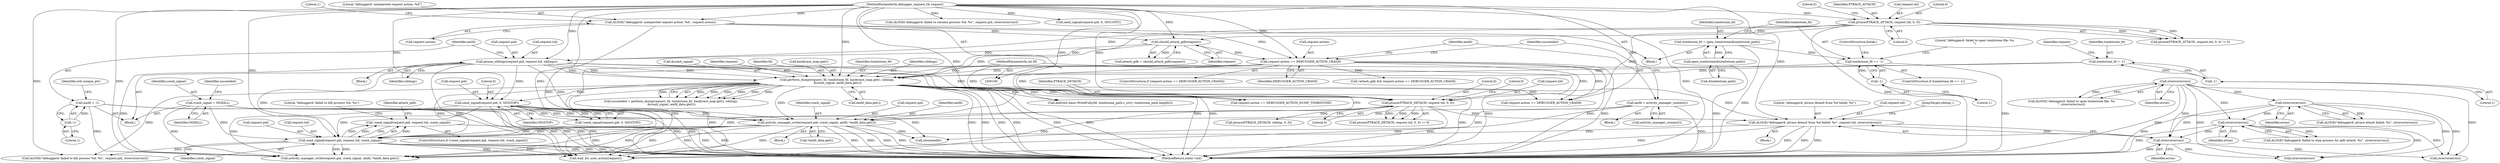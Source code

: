 digraph "1_Android_d7603583f90c2bc6074a4ee2886bd28082d7c65b_1@API" {
"1000326" [label="(Call,!send_signal(request.pid, request.tid, crash_signal))"];
"1000327" [label="(Call,send_signal(request.pid, request.tid, crash_signal))"];
"1000185" [label="(Call,ptrace_siblings(request.pid, request.tid, siblings))"];
"1000165" [label="(Call,should_attach_gdb(request))"];
"1000138" [label="(Call,ALOGE(\"debuggerd: unexpected request action: %d\", request.action))"];
"1000102" [label="(MethodParameterIn,debugger_request_t& request)"];
"1000147" [label="(Call,ptrace(PTRACE_ATTACH, request.tid, 0, 0))"];
"1000232" [label="(Call,perform_dump(request, fd, tombstone_fd, backtrace_map.get(), siblings,\n &crash_signal, amfd_data.get()))"];
"1000205" [label="(Call,request.action == DEBUGGER_ACTION_CRASH)"];
"1000101" [label="(MethodParameterIn,int fd)"];
"1000106" [label="(Call,tombstone_fd = -1)"];
"1000108" [label="(Call,-1)"];
"1000123" [label="(Call,tombstone_fd == -1)"];
"1000117" [label="(Call,tombstone_fd = open_tombstone(&tombstone_path))"];
"1000119" [label="(Call,open_tombstone(&tombstone_path))"];
"1000125" [label="(Call,-1)"];
"1000264" [label="(Call,send_signal(request.pid, 0, SIGSTOP))"];
"1000282" [label="(Call,activity_manager_write(request.pid, crash_signal, amfd, *amfd_data.get()))"];
"1000227" [label="(Call,crash_signal = SIGKILL)"];
"1000211" [label="(Call,amfd = activity_manager_connect())"];
"1000195" [label="(Call,amfd = -1)"];
"1000197" [label="(Call,-1)"];
"1000301" [label="(Call,ALOGE(\"debuggerd: ptrace detach from %d failed: %s\", request.tid, strerror(errno)))"];
"1000292" [label="(Call,ptrace(PTRACE_DETACH, request.tid, 0, 0))"];
"1000306" [label="(Call,strerror(errno))"];
"1000158" [label="(Call,strerror(errno))"];
"1000130" [label="(Call,strerror(errno))"];
"1000273" [label="(Call,strerror(errno))"];
"1000120" [label="(Call,&tombstone_path)"];
"1000227" [label="(Call,crash_signal = SIGKILL)"];
"1000307" [label="(Identifier,errno)"];
"1000365" [label="(Call,ALOGE(\"debuggerd: failed to resume process %d: %s\", request.pid, strerror(errno)))"];
"1000129" [label="(Literal,\"debuggerd: failed to open tombstone file: %s\n\")"];
"1000287" [label="(Identifier,amfd)"];
"1000156" [label="(Call,ALOGE(\"debuggerd: ptrace attach failed: %s\", strerror(errno)))"];
"1000184" [label="(Block,)"];
"1000327" [label="(Call,send_signal(request.pid, request.tid, crash_signal))"];
"1000165" [label="(Call,should_attach_gdb(request))"];
"1000233" [label="(Identifier,request)"];
"1000152" [label="(Literal,0)"];
"1000302" [label="(Literal,\"debuggerd: ptrace detach from %d failed: %s\")"];
"1000269" [label="(Identifier,SIGSTOP)"];
"1000300" [label="(Block,)"];
"1000212" [label="(Identifier,amfd)"];
"1000210" [label="(Block,)"];
"1000139" [label="(Literal,\"debuggerd: unexpected request action: %d\")"];
"1000159" [label="(Identifier,errno)"];
"1000255" [label="(Call,android::base::WriteFully(fd, tombstone_path.c_str(), tombstone_path.length()))"];
"1000186" [label="(Call,request.pid)"];
"1000336" [label="(Call,ALOGE(\"debuggerd: failed to kill process %d: %s\", request.pid, strerror(errno)))"];
"1000297" [label="(Literal,0)"];
"1000200" [label="(Identifier,std::unique_ptr)"];
"1000341" [label="(Call,strerror(errno))"];
"1000106" [label="(Call,tombstone_fd = -1)"];
"1000301" [label="(Call,ALOGE(\"debuggerd: ptrace detach from %d failed: %s\", request.tid, strerror(errno)))"];
"1000328" [label="(Call,request.pid)"];
"1000138" [label="(Call,ALOGE(\"debuggerd: unexpected request action: %d\", request.action))"];
"1000326" [label="(Call,!send_signal(request.pid, request.tid, crash_signal))"];
"1000346" [label="(Call,wait_for_user_action(request))"];
"1000140" [label="(Call,request.action)"];
"1000154" [label="(Literal,0)"];
"1000348" [label="(Call,activity_manager_write(request.pid, crash_signal, amfd, *amfd_data.get()))"];
"1000103" [label="(Block,)"];
"1000117" [label="(Call,tombstone_fd = open_tombstone(&tombstone_path))"];
"1000281" [label="(Block,)"];
"1000274" [label="(Identifier,errno)"];
"1000204" [label="(ControlStructure,if (request.action == DEBUGGER_ACTION_CRASH))"];
"1000234" [label="(Identifier,fd)"];
"1000124" [label="(Identifier,tombstone_fd)"];
"1000288" [label="(Call,*amfd_data.get())"];
"1000147" [label="(Call,ptrace(PTRACE_ATTACH, request.tid, 0, 0))"];
"1000146" [label="(Call,ptrace(PTRACE_ATTACH, request.tid, 0, 0) != 0)"];
"1000273" [label="(Call,strerror(errno))"];
"1000268" [label="(Literal,0)"];
"1000198" [label="(Literal,1)"];
"1000213" [label="(Call,activity_manager_connect())"];
"1000306" [label="(Call,strerror(errno))"];
"1000122" [label="(ControlStructure,if (tombstone_fd == -1))"];
"1000292" [label="(Call,ptrace(PTRACE_DETACH, request.tid, 0, 0))"];
"1000228" [label="(Identifier,crash_signal)"];
"1000331" [label="(Call,request.tid)"];
"1000286" [label="(Identifier,crash_signal)"];
"1000166" [label="(Identifier,request)"];
"1000337" [label="(Literal,\"debuggerd: failed to kill process %d: %s\")"];
"1000128" [label="(Call,ALOGE(\"debuggerd: failed to open tombstone file: %s\n\", strerror(errno)))"];
"1000299" [label="(Literal,0)"];
"1000134" [label="(ControlStructure,break;)"];
"1000240" [label="(Call,amfd_data.get())"];
"1000236" [label="(Call,backtrace_map.get())"];
"1000235" [label="(Identifier,tombstone_fd)"];
"1000196" [label="(Identifier,amfd)"];
"1000334" [label="(Identifier,crash_signal)"];
"1000144" [label="(Literal,1)"];
"1000109" [label="(Literal,1)"];
"1000316" [label="(Call,!attach_gdb && request.action == DEBUGGER_ACTION_CRASH)"];
"1000265" [label="(Call,request.pid)"];
"1000283" [label="(Call,request.pid)"];
"1000126" [label="(Literal,1)"];
"1000153" [label="(Literal,0)"];
"1000303" [label="(Call,request.tid)"];
"1000294" [label="(Call,request.tid)"];
"1000370" [label="(Call,strerror(errno))"];
"1000229" [label="(Identifier,SIGKILL)"];
"1000373" [label="(Call,close(amfd))"];
"1000192" [label="(Identifier,siblings)"];
"1000195" [label="(Call,amfd = -1)"];
"1000231" [label="(Identifier,succeeded)"];
"1000112" [label="(Identifier,request)"];
"1000245" [label="(Call,request.action == DEBUGGER_ACTION_DUMP_TOMBSTONE)"];
"1000131" [label="(Identifier,errno)"];
"1000148" [label="(Identifier,PTRACE_ATTACH)"];
"1000123" [label="(Call,tombstone_fd == -1)"];
"1000298" [label="(Literal,0)"];
"1000271" [label="(Call,ALOGE(\"debuggerd: failed to stop process for gdb attach: %s\", strerror(errno)))"];
"1000237" [label="(Identifier,siblings)"];
"1000209" [label="(Identifier,DEBUGGER_ACTION_CRASH)"];
"1000206" [label="(Call,request.action)"];
"1000205" [label="(Call,request.action == DEBUGGER_ACTION_CRASH)"];
"1000325" [label="(ControlStructure,if (!send_signal(request.pid, request.tid, crash_signal)))"];
"1000185" [label="(Call,ptrace_siblings(request.pid, request.tid, siblings))"];
"1000130" [label="(Call,strerror(errno))"];
"1000238" [label="(Call,&crash_signal)"];
"1000308" [label="(JumpTarget,sibling :)"];
"1000149" [label="(Call,request.tid)"];
"1000102" [label="(MethodParameterIn,debugger_request_t& request)"];
"1000211" [label="(Call,amfd = activity_manager_connect())"];
"1000291" [label="(Call,ptrace(PTRACE_DETACH, request.tid, 0, 0) != 0)"];
"1000197" [label="(Call,-1)"];
"1000101" [label="(MethodParameterIn,int fd)"];
"1000189" [label="(Call,request.tid)"];
"1000232" [label="(Call,perform_dump(request, fd, tombstone_fd, backtrace_map.get(), siblings,\n &crash_signal, amfd_data.get()))"];
"1000118" [label="(Identifier,tombstone_fd)"];
"1000119" [label="(Call,open_tombstone(&tombstone_path))"];
"1000282" [label="(Call,activity_manager_write(request.pid, crash_signal, amfd, *amfd_data.get()))"];
"1000216" [label="(Identifier,succeeded)"];
"1000125" [label="(Call,-1)"];
"1000114" [label="(Block,)"];
"1000358" [label="(Call,send_signal(request.pid, 0, SIGCONT))"];
"1000264" [label="(Call,send_signal(request.pid, 0, SIGSTOP))"];
"1000163" [label="(Call,attach_gdb = should_attach_gdb(request))"];
"1000107" [label="(Identifier,tombstone_fd)"];
"1000310" [label="(Call,ptrace(PTRACE_DETACH, sibling, 0, 0))"];
"1000293" [label="(Identifier,PTRACE_DETACH)"];
"1000378" [label="(MethodReturn,static void)"];
"1000319" [label="(Call,request.action == DEBUGGER_ACTION_CRASH)"];
"1000263" [label="(Call,!send_signal(request.pid, 0, SIGSTOP))"];
"1000158" [label="(Call,strerror(errno))"];
"1000344" [label="(Identifier,attach_gdb)"];
"1000230" [label="(Call,succeeded = perform_dump(request, fd, tombstone_fd, backtrace_map.get(), siblings,\n &crash_signal, amfd_data.get()))"];
"1000108" [label="(Call,-1)"];
"1000326" -> "1000325"  [label="AST: "];
"1000326" -> "1000327"  [label="CFG: "];
"1000327" -> "1000326"  [label="AST: "];
"1000337" -> "1000326"  [label="CFG: "];
"1000344" -> "1000326"  [label="CFG: "];
"1000326" -> "1000378"  [label="DDG: "];
"1000326" -> "1000378"  [label="DDG: "];
"1000327" -> "1000326"  [label="DDG: "];
"1000327" -> "1000326"  [label="DDG: "];
"1000327" -> "1000326"  [label="DDG: "];
"1000327" -> "1000334"  [label="CFG: "];
"1000328" -> "1000327"  [label="AST: "];
"1000331" -> "1000327"  [label="AST: "];
"1000334" -> "1000327"  [label="AST: "];
"1000327" -> "1000378"  [label="DDG: "];
"1000327" -> "1000378"  [label="DDG: "];
"1000327" -> "1000378"  [label="DDG: "];
"1000185" -> "1000327"  [label="DDG: "];
"1000232" -> "1000327"  [label="DDG: "];
"1000264" -> "1000327"  [label="DDG: "];
"1000282" -> "1000327"  [label="DDG: "];
"1000282" -> "1000327"  [label="DDG: "];
"1000102" -> "1000327"  [label="DDG: "];
"1000301" -> "1000327"  [label="DDG: "];
"1000292" -> "1000327"  [label="DDG: "];
"1000227" -> "1000327"  [label="DDG: "];
"1000327" -> "1000336"  [label="DDG: "];
"1000327" -> "1000346"  [label="DDG: "];
"1000327" -> "1000346"  [label="DDG: "];
"1000327" -> "1000348"  [label="DDG: "];
"1000327" -> "1000348"  [label="DDG: "];
"1000185" -> "1000184"  [label="AST: "];
"1000185" -> "1000192"  [label="CFG: "];
"1000186" -> "1000185"  [label="AST: "];
"1000189" -> "1000185"  [label="AST: "];
"1000192" -> "1000185"  [label="AST: "];
"1000196" -> "1000185"  [label="CFG: "];
"1000185" -> "1000378"  [label="DDG: "];
"1000185" -> "1000378"  [label="DDG: "];
"1000165" -> "1000185"  [label="DDG: "];
"1000102" -> "1000185"  [label="DDG: "];
"1000147" -> "1000185"  [label="DDG: "];
"1000185" -> "1000232"  [label="DDG: "];
"1000185" -> "1000232"  [label="DDG: "];
"1000185" -> "1000232"  [label="DDG: "];
"1000185" -> "1000264"  [label="DDG: "];
"1000185" -> "1000282"  [label="DDG: "];
"1000185" -> "1000292"  [label="DDG: "];
"1000185" -> "1000346"  [label="DDG: "];
"1000185" -> "1000348"  [label="DDG: "];
"1000165" -> "1000163"  [label="AST: "];
"1000165" -> "1000166"  [label="CFG: "];
"1000166" -> "1000165"  [label="AST: "];
"1000163" -> "1000165"  [label="CFG: "];
"1000165" -> "1000163"  [label="DDG: "];
"1000138" -> "1000165"  [label="DDG: "];
"1000147" -> "1000165"  [label="DDG: "];
"1000102" -> "1000165"  [label="DDG: "];
"1000165" -> "1000205"  [label="DDG: "];
"1000165" -> "1000232"  [label="DDG: "];
"1000138" -> "1000114"  [label="AST: "];
"1000138" -> "1000140"  [label="CFG: "];
"1000139" -> "1000138"  [label="AST: "];
"1000140" -> "1000138"  [label="AST: "];
"1000144" -> "1000138"  [label="CFG: "];
"1000138" -> "1000378"  [label="DDG: "];
"1000102" -> "1000138"  [label="DDG: "];
"1000138" -> "1000205"  [label="DDG: "];
"1000102" -> "1000100"  [label="AST: "];
"1000102" -> "1000378"  [label="DDG: "];
"1000102" -> "1000147"  [label="DDG: "];
"1000102" -> "1000205"  [label="DDG: "];
"1000102" -> "1000232"  [label="DDG: "];
"1000102" -> "1000245"  [label="DDG: "];
"1000102" -> "1000264"  [label="DDG: "];
"1000102" -> "1000282"  [label="DDG: "];
"1000102" -> "1000292"  [label="DDG: "];
"1000102" -> "1000301"  [label="DDG: "];
"1000102" -> "1000319"  [label="DDG: "];
"1000102" -> "1000336"  [label="DDG: "];
"1000102" -> "1000346"  [label="DDG: "];
"1000102" -> "1000348"  [label="DDG: "];
"1000102" -> "1000358"  [label="DDG: "];
"1000102" -> "1000365"  [label="DDG: "];
"1000147" -> "1000146"  [label="AST: "];
"1000147" -> "1000153"  [label="CFG: "];
"1000148" -> "1000147"  [label="AST: "];
"1000149" -> "1000147"  [label="AST: "];
"1000152" -> "1000147"  [label="AST: "];
"1000153" -> "1000147"  [label="AST: "];
"1000154" -> "1000147"  [label="CFG: "];
"1000147" -> "1000378"  [label="DDG: "];
"1000147" -> "1000146"  [label="DDG: "];
"1000147" -> "1000146"  [label="DDG: "];
"1000147" -> "1000146"  [label="DDG: "];
"1000147" -> "1000232"  [label="DDG: "];
"1000147" -> "1000292"  [label="DDG: "];
"1000232" -> "1000230"  [label="AST: "];
"1000232" -> "1000240"  [label="CFG: "];
"1000233" -> "1000232"  [label="AST: "];
"1000234" -> "1000232"  [label="AST: "];
"1000235" -> "1000232"  [label="AST: "];
"1000236" -> "1000232"  [label="AST: "];
"1000237" -> "1000232"  [label="AST: "];
"1000238" -> "1000232"  [label="AST: "];
"1000240" -> "1000232"  [label="AST: "];
"1000230" -> "1000232"  [label="CFG: "];
"1000232" -> "1000378"  [label="DDG: "];
"1000232" -> "1000378"  [label="DDG: "];
"1000232" -> "1000378"  [label="DDG: "];
"1000232" -> "1000378"  [label="DDG: "];
"1000232" -> "1000378"  [label="DDG: "];
"1000232" -> "1000378"  [label="DDG: "];
"1000232" -> "1000378"  [label="DDG: "];
"1000232" -> "1000230"  [label="DDG: "];
"1000232" -> "1000230"  [label="DDG: "];
"1000232" -> "1000230"  [label="DDG: "];
"1000232" -> "1000230"  [label="DDG: "];
"1000232" -> "1000230"  [label="DDG: "];
"1000232" -> "1000230"  [label="DDG: "];
"1000232" -> "1000230"  [label="DDG: "];
"1000205" -> "1000232"  [label="DDG: "];
"1000101" -> "1000232"  [label="DDG: "];
"1000106" -> "1000232"  [label="DDG: "];
"1000123" -> "1000232"  [label="DDG: "];
"1000232" -> "1000245"  [label="DDG: "];
"1000232" -> "1000255"  [label="DDG: "];
"1000232" -> "1000264"  [label="DDG: "];
"1000232" -> "1000282"  [label="DDG: "];
"1000232" -> "1000292"  [label="DDG: "];
"1000232" -> "1000301"  [label="DDG: "];
"1000232" -> "1000319"  [label="DDG: "];
"1000232" -> "1000336"  [label="DDG: "];
"1000232" -> "1000346"  [label="DDG: "];
"1000205" -> "1000204"  [label="AST: "];
"1000205" -> "1000209"  [label="CFG: "];
"1000206" -> "1000205"  [label="AST: "];
"1000209" -> "1000205"  [label="AST: "];
"1000212" -> "1000205"  [label="CFG: "];
"1000216" -> "1000205"  [label="CFG: "];
"1000205" -> "1000378"  [label="DDG: "];
"1000205" -> "1000378"  [label="DDG: "];
"1000205" -> "1000245"  [label="DDG: "];
"1000205" -> "1000316"  [label="DDG: "];
"1000205" -> "1000319"  [label="DDG: "];
"1000205" -> "1000319"  [label="DDG: "];
"1000205" -> "1000346"  [label="DDG: "];
"1000101" -> "1000100"  [label="AST: "];
"1000101" -> "1000378"  [label="DDG: "];
"1000101" -> "1000255"  [label="DDG: "];
"1000106" -> "1000103"  [label="AST: "];
"1000106" -> "1000108"  [label="CFG: "];
"1000107" -> "1000106"  [label="AST: "];
"1000108" -> "1000106"  [label="AST: "];
"1000112" -> "1000106"  [label="CFG: "];
"1000108" -> "1000106"  [label="DDG: "];
"1000108" -> "1000109"  [label="CFG: "];
"1000109" -> "1000108"  [label="AST: "];
"1000123" -> "1000122"  [label="AST: "];
"1000123" -> "1000125"  [label="CFG: "];
"1000124" -> "1000123"  [label="AST: "];
"1000125" -> "1000123"  [label="AST: "];
"1000129" -> "1000123"  [label="CFG: "];
"1000134" -> "1000123"  [label="CFG: "];
"1000123" -> "1000378"  [label="DDG: "];
"1000117" -> "1000123"  [label="DDG: "];
"1000125" -> "1000123"  [label="DDG: "];
"1000117" -> "1000114"  [label="AST: "];
"1000117" -> "1000119"  [label="CFG: "];
"1000118" -> "1000117"  [label="AST: "];
"1000119" -> "1000117"  [label="AST: "];
"1000124" -> "1000117"  [label="CFG: "];
"1000117" -> "1000378"  [label="DDG: "];
"1000119" -> "1000117"  [label="DDG: "];
"1000119" -> "1000120"  [label="CFG: "];
"1000120" -> "1000119"  [label="AST: "];
"1000119" -> "1000378"  [label="DDG: "];
"1000125" -> "1000126"  [label="CFG: "];
"1000126" -> "1000125"  [label="AST: "];
"1000264" -> "1000263"  [label="AST: "];
"1000264" -> "1000269"  [label="CFG: "];
"1000265" -> "1000264"  [label="AST: "];
"1000268" -> "1000264"  [label="AST: "];
"1000269" -> "1000264"  [label="AST: "];
"1000263" -> "1000264"  [label="CFG: "];
"1000264" -> "1000378"  [label="DDG: "];
"1000264" -> "1000378"  [label="DDG: "];
"1000264" -> "1000263"  [label="DDG: "];
"1000264" -> "1000263"  [label="DDG: "];
"1000264" -> "1000263"  [label="DDG: "];
"1000264" -> "1000282"  [label="DDG: "];
"1000264" -> "1000346"  [label="DDG: "];
"1000264" -> "1000348"  [label="DDG: "];
"1000282" -> "1000281"  [label="AST: "];
"1000282" -> "1000288"  [label="CFG: "];
"1000283" -> "1000282"  [label="AST: "];
"1000286" -> "1000282"  [label="AST: "];
"1000287" -> "1000282"  [label="AST: "];
"1000288" -> "1000282"  [label="AST: "];
"1000293" -> "1000282"  [label="CFG: "];
"1000282" -> "1000378"  [label="DDG: "];
"1000282" -> "1000378"  [label="DDG: "];
"1000282" -> "1000378"  [label="DDG: "];
"1000282" -> "1000378"  [label="DDG: "];
"1000227" -> "1000282"  [label="DDG: "];
"1000211" -> "1000282"  [label="DDG: "];
"1000195" -> "1000282"  [label="DDG: "];
"1000282" -> "1000346"  [label="DDG: "];
"1000282" -> "1000348"  [label="DDG: "];
"1000282" -> "1000348"  [label="DDG: "];
"1000282" -> "1000348"  [label="DDG: "];
"1000282" -> "1000348"  [label="DDG: "];
"1000282" -> "1000373"  [label="DDG: "];
"1000227" -> "1000103"  [label="AST: "];
"1000227" -> "1000229"  [label="CFG: "];
"1000228" -> "1000227"  [label="AST: "];
"1000229" -> "1000227"  [label="AST: "];
"1000231" -> "1000227"  [label="CFG: "];
"1000227" -> "1000378"  [label="DDG: "];
"1000227" -> "1000378"  [label="DDG: "];
"1000227" -> "1000348"  [label="DDG: "];
"1000211" -> "1000210"  [label="AST: "];
"1000211" -> "1000213"  [label="CFG: "];
"1000212" -> "1000211"  [label="AST: "];
"1000213" -> "1000211"  [label="AST: "];
"1000216" -> "1000211"  [label="CFG: "];
"1000211" -> "1000378"  [label="DDG: "];
"1000211" -> "1000348"  [label="DDG: "];
"1000211" -> "1000373"  [label="DDG: "];
"1000195" -> "1000103"  [label="AST: "];
"1000195" -> "1000197"  [label="CFG: "];
"1000196" -> "1000195"  [label="AST: "];
"1000197" -> "1000195"  [label="AST: "];
"1000200" -> "1000195"  [label="CFG: "];
"1000195" -> "1000378"  [label="DDG: "];
"1000197" -> "1000195"  [label="DDG: "];
"1000195" -> "1000348"  [label="DDG: "];
"1000195" -> "1000373"  [label="DDG: "];
"1000197" -> "1000198"  [label="CFG: "];
"1000198" -> "1000197"  [label="AST: "];
"1000301" -> "1000300"  [label="AST: "];
"1000301" -> "1000306"  [label="CFG: "];
"1000302" -> "1000301"  [label="AST: "];
"1000303" -> "1000301"  [label="AST: "];
"1000306" -> "1000301"  [label="AST: "];
"1000308" -> "1000301"  [label="CFG: "];
"1000301" -> "1000378"  [label="DDG: "];
"1000301" -> "1000378"  [label="DDG: "];
"1000301" -> "1000378"  [label="DDG: "];
"1000292" -> "1000301"  [label="DDG: "];
"1000306" -> "1000301"  [label="DDG: "];
"1000301" -> "1000346"  [label="DDG: "];
"1000292" -> "1000291"  [label="AST: "];
"1000292" -> "1000298"  [label="CFG: "];
"1000293" -> "1000292"  [label="AST: "];
"1000294" -> "1000292"  [label="AST: "];
"1000297" -> "1000292"  [label="AST: "];
"1000298" -> "1000292"  [label="AST: "];
"1000299" -> "1000292"  [label="CFG: "];
"1000292" -> "1000378"  [label="DDG: "];
"1000292" -> "1000291"  [label="DDG: "];
"1000292" -> "1000291"  [label="DDG: "];
"1000292" -> "1000291"  [label="DDG: "];
"1000292" -> "1000310"  [label="DDG: "];
"1000292" -> "1000346"  [label="DDG: "];
"1000306" -> "1000307"  [label="CFG: "];
"1000307" -> "1000306"  [label="AST: "];
"1000306" -> "1000378"  [label="DDG: "];
"1000158" -> "1000306"  [label="DDG: "];
"1000273" -> "1000306"  [label="DDG: "];
"1000130" -> "1000306"  [label="DDG: "];
"1000306" -> "1000341"  [label="DDG: "];
"1000306" -> "1000370"  [label="DDG: "];
"1000158" -> "1000156"  [label="AST: "];
"1000158" -> "1000159"  [label="CFG: "];
"1000159" -> "1000158"  [label="AST: "];
"1000156" -> "1000158"  [label="CFG: "];
"1000158" -> "1000378"  [label="DDG: "];
"1000158" -> "1000156"  [label="DDG: "];
"1000130" -> "1000158"  [label="DDG: "];
"1000158" -> "1000273"  [label="DDG: "];
"1000158" -> "1000341"  [label="DDG: "];
"1000158" -> "1000370"  [label="DDG: "];
"1000130" -> "1000128"  [label="AST: "];
"1000130" -> "1000131"  [label="CFG: "];
"1000131" -> "1000130"  [label="AST: "];
"1000128" -> "1000130"  [label="CFG: "];
"1000130" -> "1000378"  [label="DDG: "];
"1000130" -> "1000128"  [label="DDG: "];
"1000130" -> "1000273"  [label="DDG: "];
"1000130" -> "1000341"  [label="DDG: "];
"1000130" -> "1000370"  [label="DDG: "];
"1000273" -> "1000271"  [label="AST: "];
"1000273" -> "1000274"  [label="CFG: "];
"1000274" -> "1000273"  [label="AST: "];
"1000271" -> "1000273"  [label="CFG: "];
"1000273" -> "1000378"  [label="DDG: "];
"1000273" -> "1000271"  [label="DDG: "];
"1000273" -> "1000341"  [label="DDG: "];
"1000273" -> "1000370"  [label="DDG: "];
}
